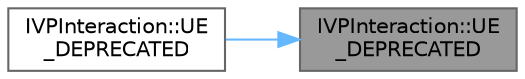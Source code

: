 digraph "IVPInteraction::UE_DEPRECATED"
{
 // INTERACTIVE_SVG=YES
 // LATEX_PDF_SIZE
  bgcolor="transparent";
  edge [fontname=Helvetica,fontsize=10,labelfontname=Helvetica,labelfontsize=10];
  node [fontname=Helvetica,fontsize=10,shape=box,height=0.2,width=0.4];
  rankdir="RL";
  Node1 [id="Node000001",label="IVPInteraction::UE\l_DEPRECATED",height=0.2,width=0.4,color="gray40", fillcolor="grey60", style="filled", fontcolor="black",tooltip="Called when actor is dropped from Carry state by the VREd interactor."];
  Node1 -> Node2 [id="edge1_Node000001_Node000002",dir="back",color="steelblue1",style="solid",tooltip=" "];
  Node2 [id="Node000002",label="IVPInteraction::UE\l_DEPRECATED",height=0.2,width=0.4,color="grey40", fillcolor="white", style="filled",URL="$df/dd2/classIVPInteraction.html#a184328161d6ee735a924731de4f42f69",tooltip="Called when dropped by VRTool."];
}
